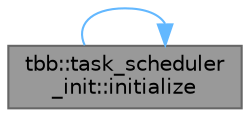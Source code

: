 digraph "tbb::task_scheduler_init::initialize"
{
 // LATEX_PDF_SIZE
  bgcolor="transparent";
  edge [fontname=Helvetica,fontsize=10,labelfontname=Helvetica,labelfontsize=10];
  node [fontname=Helvetica,fontsize=10,shape=box,height=0.2,width=0.4];
  rankdir="LR";
  Node1 [id="Node000001",label="tbb::task_scheduler\l_init::initialize",height=0.2,width=0.4,color="gray40", fillcolor="grey60", style="filled", fontcolor="black",tooltip="Ensure that scheduler exists for this thread"];
  Node1 -> Node1 [id="edge1_Node000001_Node000001",color="steelblue1",style="solid",tooltip=" "];
}
